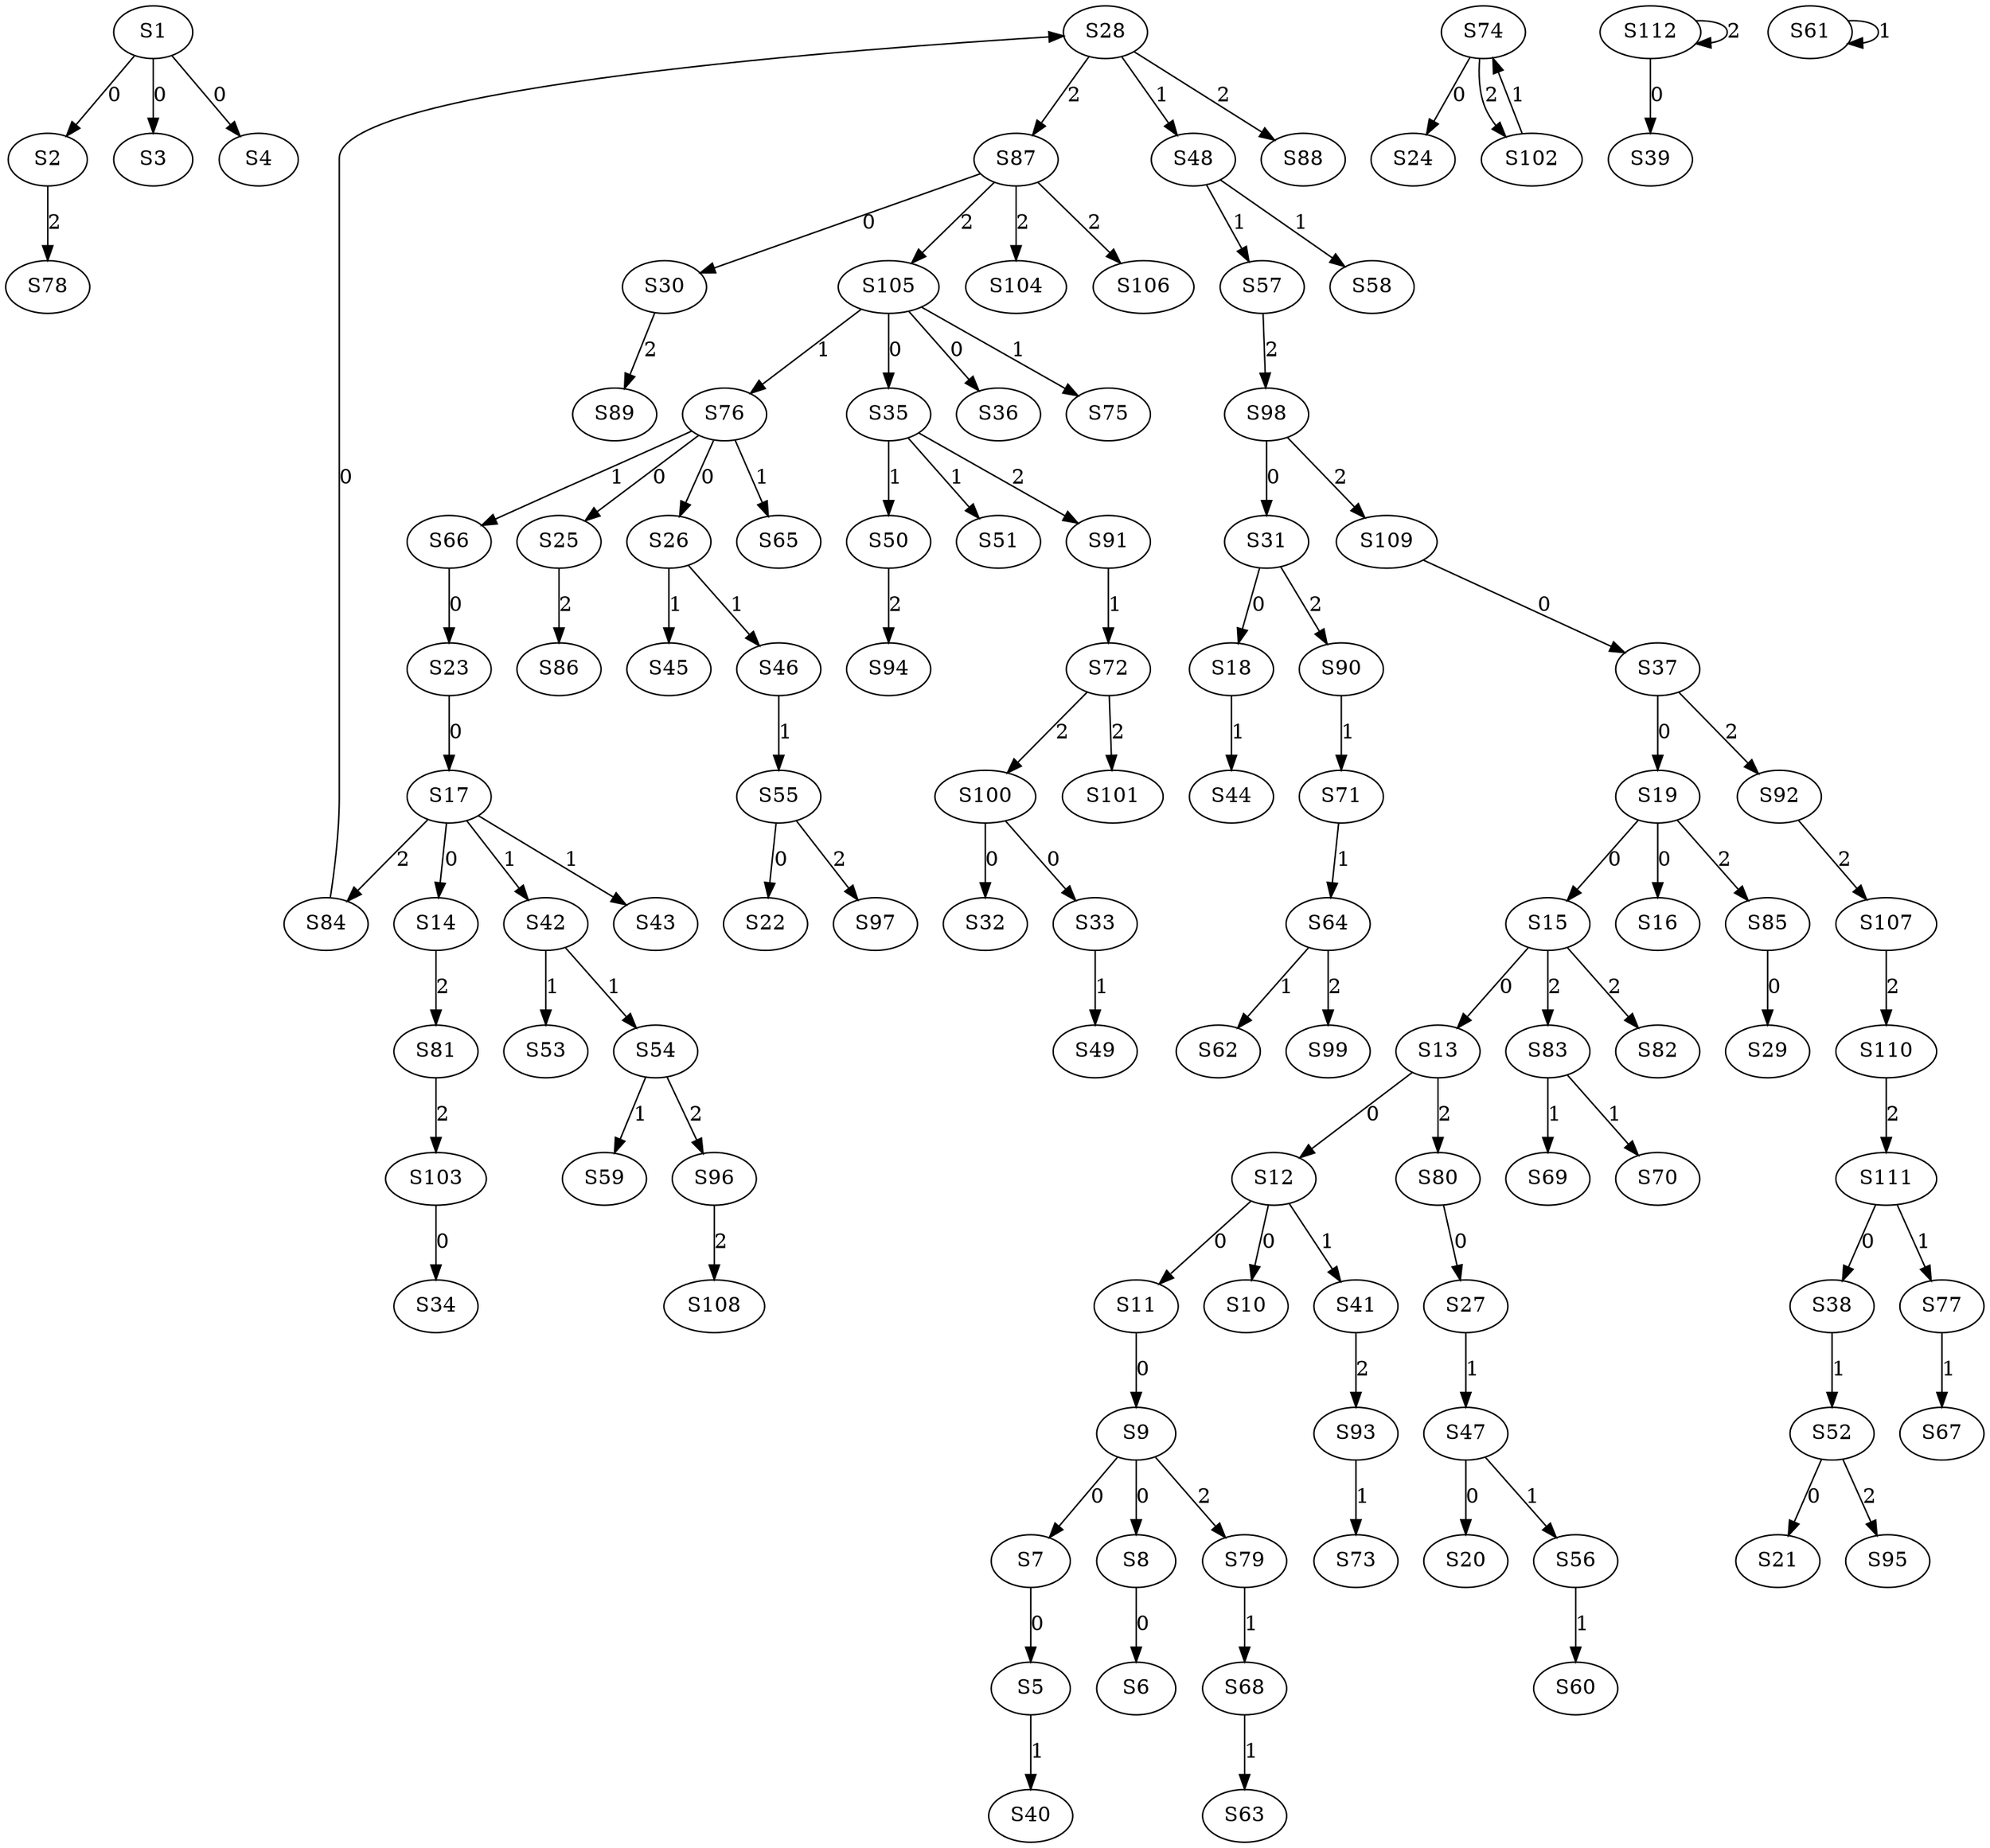 strict digraph {
	S1 -> S2 [ label = 0 ];
	S1 -> S3 [ label = 0 ];
	S1 -> S4 [ label = 0 ];
	S7 -> S5 [ label = 0 ];
	S8 -> S6 [ label = 0 ];
	S9 -> S7 [ label = 0 ];
	S9 -> S8 [ label = 0 ];
	S11 -> S9 [ label = 0 ];
	S12 -> S10 [ label = 0 ];
	S12 -> S11 [ label = 0 ];
	S13 -> S12 [ label = 0 ];
	S15 -> S13 [ label = 0 ];
	S17 -> S14 [ label = 0 ];
	S19 -> S15 [ label = 0 ];
	S19 -> S16 [ label = 0 ];
	S23 -> S17 [ label = 0 ];
	S31 -> S18 [ label = 0 ];
	S37 -> S19 [ label = 0 ];
	S47 -> S20 [ label = 0 ];
	S52 -> S21 [ label = 0 ];
	S55 -> S22 [ label = 0 ];
	S66 -> S23 [ label = 0 ];
	S74 -> S24 [ label = 0 ];
	S76 -> S25 [ label = 0 ];
	S76 -> S26 [ label = 0 ];
	S80 -> S27 [ label = 0 ];
	S84 -> S28 [ label = 0 ];
	S85 -> S29 [ label = 0 ];
	S87 -> S30 [ label = 0 ];
	S98 -> S31 [ label = 0 ];
	S100 -> S32 [ label = 0 ];
	S100 -> S33 [ label = 0 ];
	S103 -> S34 [ label = 0 ];
	S105 -> S35 [ label = 0 ];
	S105 -> S36 [ label = 0 ];
	S109 -> S37 [ label = 0 ];
	S111 -> S38 [ label = 0 ];
	S112 -> S39 [ label = 0 ];
	S5 -> S40 [ label = 1 ];
	S12 -> S41 [ label = 1 ];
	S17 -> S42 [ label = 1 ];
	S17 -> S43 [ label = 1 ];
	S18 -> S44 [ label = 1 ];
	S26 -> S45 [ label = 1 ];
	S26 -> S46 [ label = 1 ];
	S27 -> S47 [ label = 1 ];
	S28 -> S48 [ label = 1 ];
	S33 -> S49 [ label = 1 ];
	S35 -> S50 [ label = 1 ];
	S35 -> S51 [ label = 1 ];
	S38 -> S52 [ label = 1 ];
	S42 -> S53 [ label = 1 ];
	S42 -> S54 [ label = 1 ];
	S46 -> S55 [ label = 1 ];
	S47 -> S56 [ label = 1 ];
	S48 -> S57 [ label = 1 ];
	S48 -> S58 [ label = 1 ];
	S54 -> S59 [ label = 1 ];
	S56 -> S60 [ label = 1 ];
	S61 -> S61 [ label = 1 ];
	S64 -> S62 [ label = 1 ];
	S68 -> S63 [ label = 1 ];
	S71 -> S64 [ label = 1 ];
	S76 -> S65 [ label = 1 ];
	S76 -> S66 [ label = 1 ];
	S77 -> S67 [ label = 1 ];
	S79 -> S68 [ label = 1 ];
	S83 -> S69 [ label = 1 ];
	S83 -> S70 [ label = 1 ];
	S90 -> S71 [ label = 1 ];
	S91 -> S72 [ label = 1 ];
	S93 -> S73 [ label = 1 ];
	S102 -> S74 [ label = 1 ];
	S105 -> S75 [ label = 1 ];
	S105 -> S76 [ label = 1 ];
	S111 -> S77 [ label = 1 ];
	S2 -> S78 [ label = 2 ];
	S9 -> S79 [ label = 2 ];
	S13 -> S80 [ label = 2 ];
	S14 -> S81 [ label = 2 ];
	S15 -> S82 [ label = 2 ];
	S15 -> S83 [ label = 2 ];
	S17 -> S84 [ label = 2 ];
	S19 -> S85 [ label = 2 ];
	S25 -> S86 [ label = 2 ];
	S28 -> S87 [ label = 2 ];
	S28 -> S88 [ label = 2 ];
	S30 -> S89 [ label = 2 ];
	S31 -> S90 [ label = 2 ];
	S35 -> S91 [ label = 2 ];
	S37 -> S92 [ label = 2 ];
	S41 -> S93 [ label = 2 ];
	S50 -> S94 [ label = 2 ];
	S52 -> S95 [ label = 2 ];
	S54 -> S96 [ label = 2 ];
	S55 -> S97 [ label = 2 ];
	S57 -> S98 [ label = 2 ];
	S64 -> S99 [ label = 2 ];
	S72 -> S100 [ label = 2 ];
	S72 -> S101 [ label = 2 ];
	S74 -> S102 [ label = 2 ];
	S81 -> S103 [ label = 2 ];
	S87 -> S104 [ label = 2 ];
	S87 -> S105 [ label = 2 ];
	S87 -> S106 [ label = 2 ];
	S92 -> S107 [ label = 2 ];
	S96 -> S108 [ label = 2 ];
	S98 -> S109 [ label = 2 ];
	S107 -> S110 [ label = 2 ];
	S110 -> S111 [ label = 2 ];
	S112 -> S112 [ label = 2 ];
}